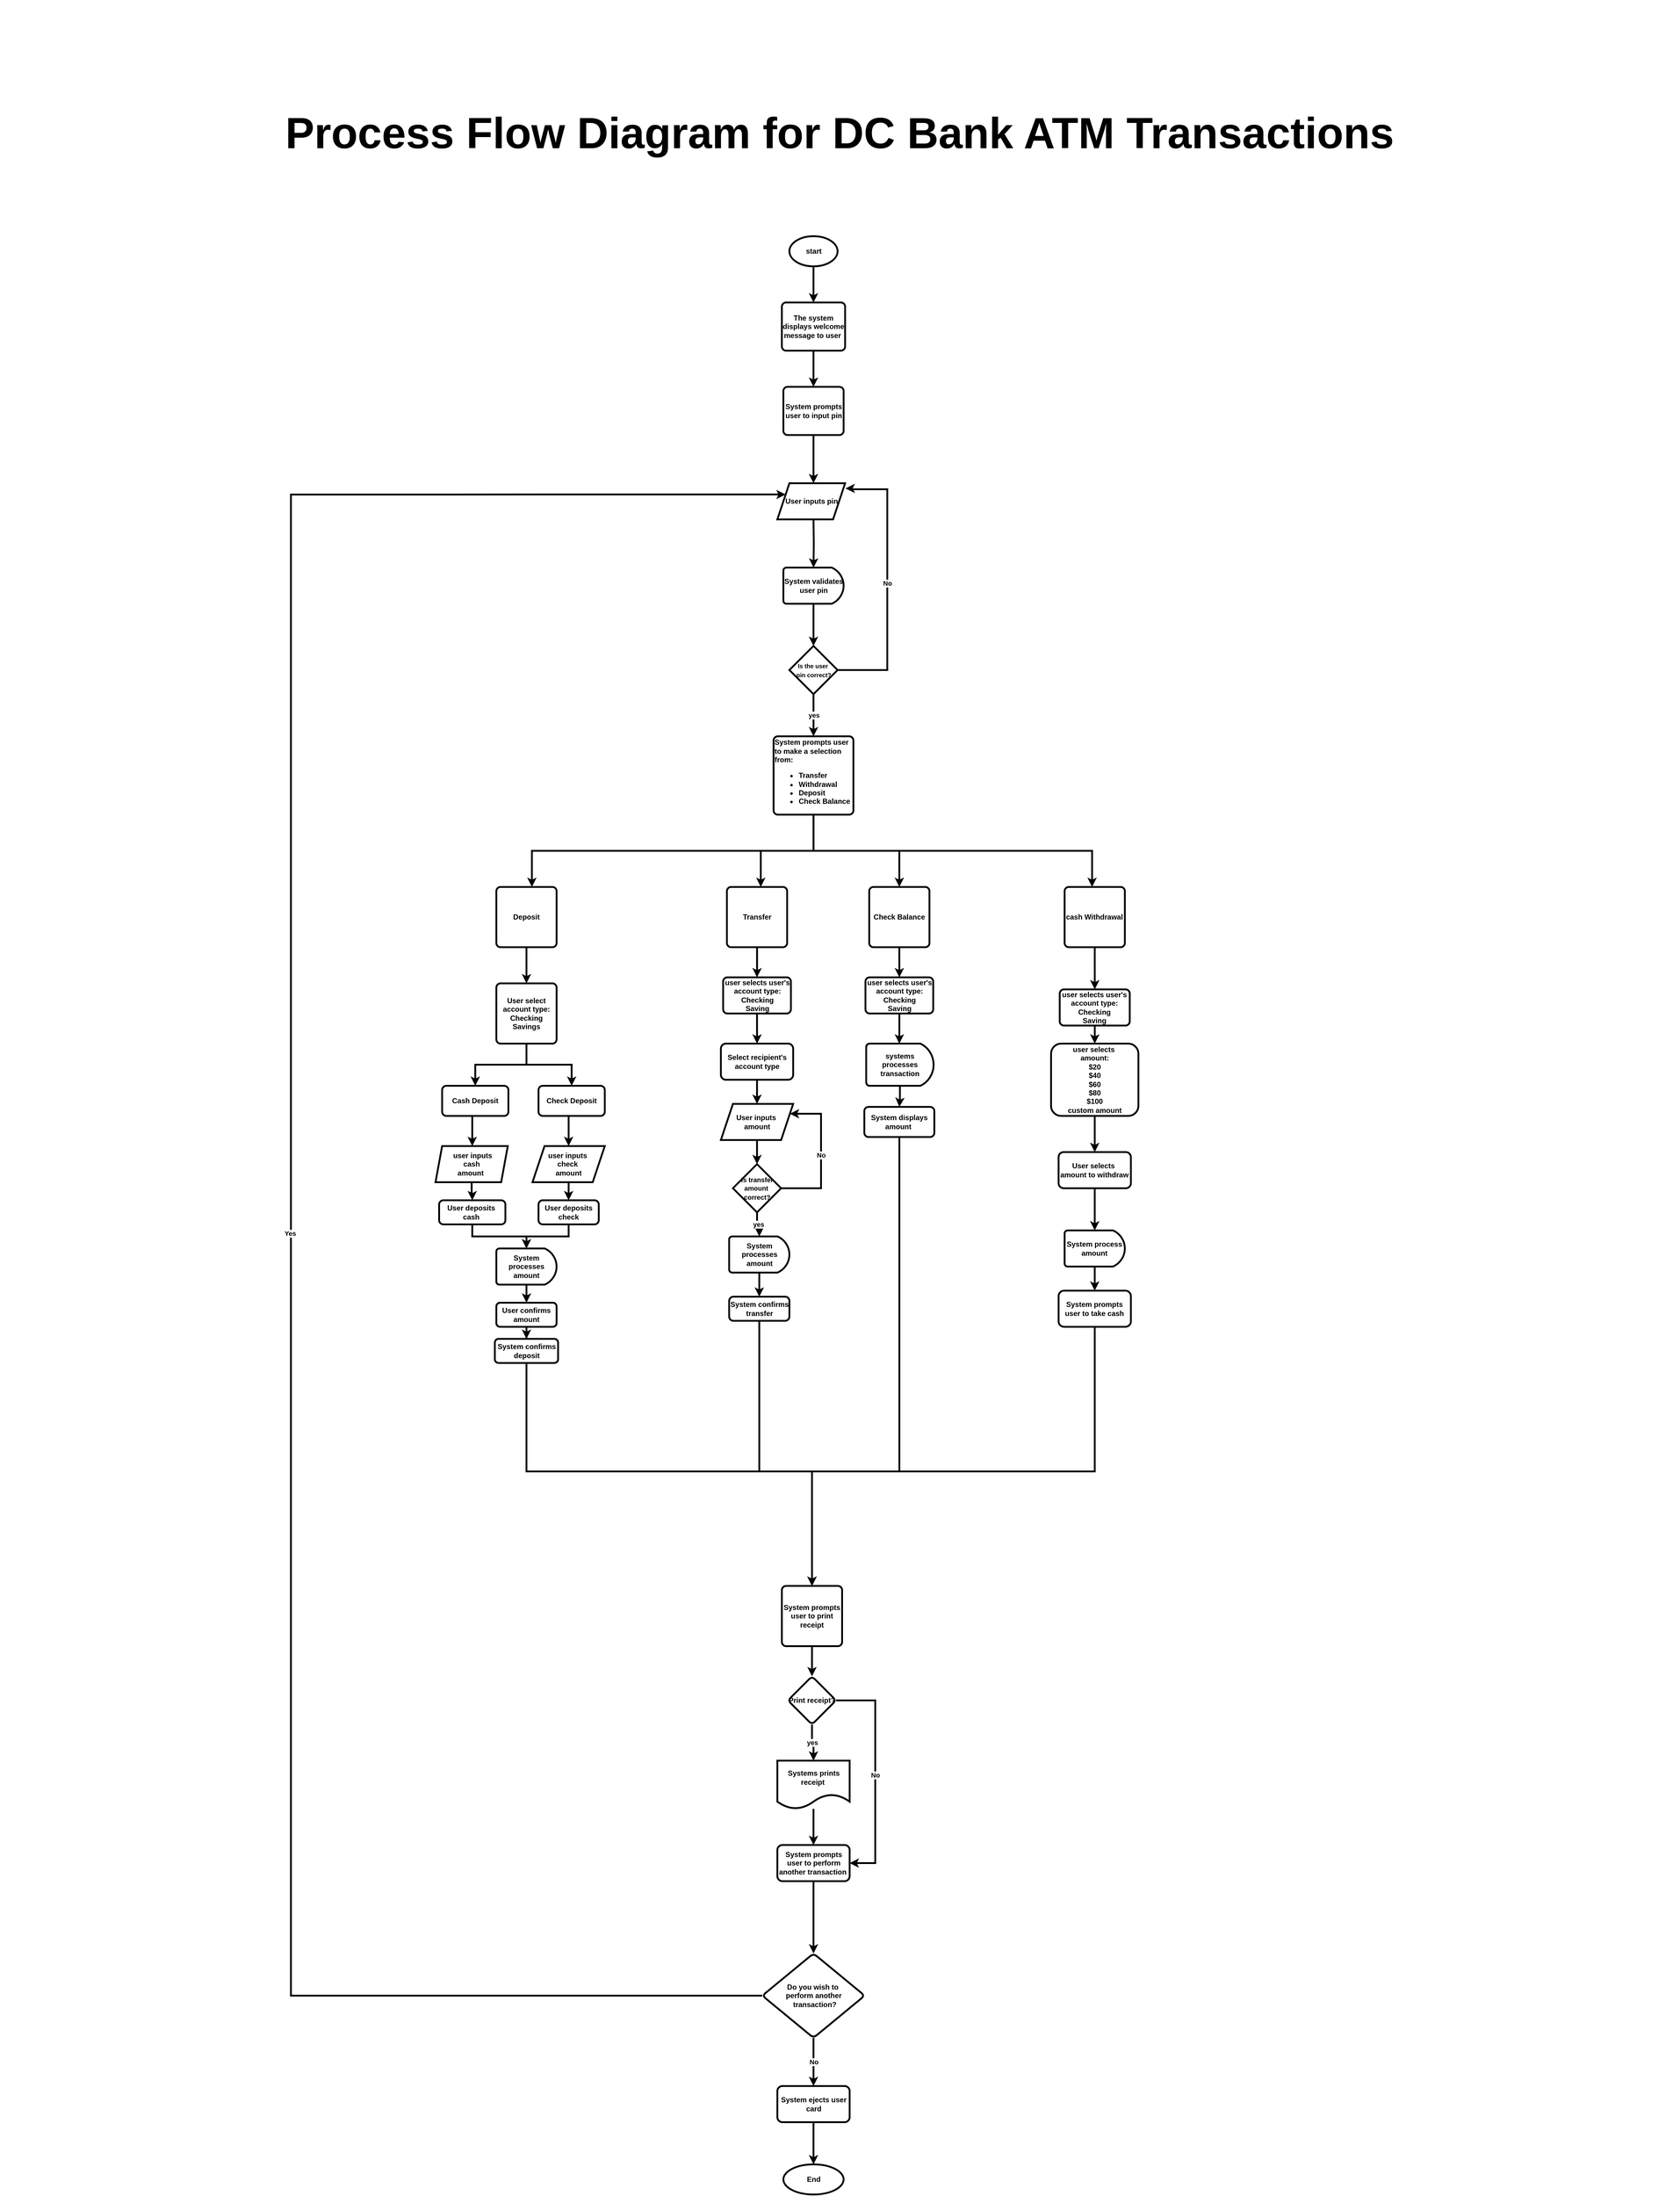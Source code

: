 <mxfile version="24.0.0" type="github">
  <diagram name="Page-1" id="x2UXXAh2kb77U2BF5eBp">
    <mxGraphModel dx="7070" dy="5690" grid="0" gridSize="10" guides="1" tooltips="1" connect="1" arrows="1" fold="1" page="1" pageScale="1" pageWidth="850" pageHeight="1100" math="0" shadow="0">
      <root>
        <mxCell id="0" />
        <mxCell id="1" parent="0" />
        <mxCell id="yHJsmsNDHW4LlEaQfbGD-15" value="" style="edgeStyle=orthogonalEdgeStyle;rounded=0;orthogonalLoop=1;jettySize=auto;html=1;strokeWidth=3;fontStyle=1" edge="1" parent="1" source="yHJsmsNDHW4LlEaQfbGD-1" target="yHJsmsNDHW4LlEaQfbGD-12">
          <mxGeometry relative="1" as="geometry" />
        </mxCell>
        <mxCell id="yHJsmsNDHW4LlEaQfbGD-1" value="start" style="ellipse;whiteSpace=wrap;html=1;strokeWidth=3;fontStyle=1" vertex="1" parent="1">
          <mxGeometry x="297.5" width="80" height="50" as="geometry" />
        </mxCell>
        <mxCell id="yHJsmsNDHW4LlEaQfbGD-25" value="" style="edgeStyle=orthogonalEdgeStyle;rounded=0;orthogonalLoop=1;jettySize=auto;html=1;strokeWidth=3;fontStyle=1" edge="1" parent="1" target="yHJsmsNDHW4LlEaQfbGD-19">
          <mxGeometry relative="1" as="geometry">
            <mxPoint x="337.5" y="470" as="sourcePoint" />
          </mxGeometry>
        </mxCell>
        <mxCell id="yHJsmsNDHW4LlEaQfbGD-14" value="" style="edgeStyle=orthogonalEdgeStyle;rounded=0;orthogonalLoop=1;jettySize=auto;html=1;strokeWidth=3;fontStyle=1" edge="1" parent="1" source="yHJsmsNDHW4LlEaQfbGD-12" target="yHJsmsNDHW4LlEaQfbGD-13">
          <mxGeometry relative="1" as="geometry" />
        </mxCell>
        <mxCell id="yHJsmsNDHW4LlEaQfbGD-12" value="The system displays welcome message to user&amp;nbsp;" style="rounded=1;whiteSpace=wrap;html=1;absoluteArcSize=1;arcSize=14;strokeWidth=3;fontStyle=1" vertex="1" parent="1">
          <mxGeometry x="285" y="110" width="105" height="80" as="geometry" />
        </mxCell>
        <mxCell id="yHJsmsNDHW4LlEaQfbGD-16" value="" style="edgeStyle=orthogonalEdgeStyle;rounded=0;orthogonalLoop=1;jettySize=auto;html=1;strokeWidth=3;fontStyle=1" edge="1" parent="1" source="yHJsmsNDHW4LlEaQfbGD-13">
          <mxGeometry relative="1" as="geometry">
            <mxPoint x="337.5" y="410" as="targetPoint" />
          </mxGeometry>
        </mxCell>
        <mxCell id="yHJsmsNDHW4LlEaQfbGD-13" value="System prompts user to input pin" style="rounded=1;whiteSpace=wrap;html=1;absoluteArcSize=1;arcSize=14;strokeWidth=3;fontStyle=1" vertex="1" parent="1">
          <mxGeometry x="287.5" y="250" width="100" height="80" as="geometry" />
        </mxCell>
        <mxCell id="yHJsmsNDHW4LlEaQfbGD-21" value="" style="edgeStyle=orthogonalEdgeStyle;rounded=0;orthogonalLoop=1;jettySize=auto;html=1;strokeWidth=3;fontStyle=1" edge="1" parent="1" source="yHJsmsNDHW4LlEaQfbGD-19" target="yHJsmsNDHW4LlEaQfbGD-20">
          <mxGeometry relative="1" as="geometry" />
        </mxCell>
        <mxCell id="yHJsmsNDHW4LlEaQfbGD-19" value="System validates user pin" style="strokeWidth=3;html=1;shape=mxgraph.flowchart.delay;whiteSpace=wrap;fontStyle=1" vertex="1" parent="1">
          <mxGeometry x="287.5" y="550" width="100" height="60" as="geometry" />
        </mxCell>
        <mxCell id="yHJsmsNDHW4LlEaQfbGD-22" value="No" style="edgeStyle=orthogonalEdgeStyle;rounded=0;orthogonalLoop=1;jettySize=auto;html=1;entryX=1.006;entryY=0.144;entryDx=0;entryDy=0;entryPerimeter=0;strokeWidth=3;fontStyle=1" edge="1" parent="1" source="yHJsmsNDHW4LlEaQfbGD-20" target="yHJsmsNDHW4LlEaQfbGD-38">
          <mxGeometry relative="1" as="geometry">
            <mxPoint x="400" y="420" as="targetPoint" />
            <Array as="points">
              <mxPoint x="460" y="720" />
              <mxPoint x="460" y="420" />
              <mxPoint x="400" y="420" />
            </Array>
          </mxGeometry>
        </mxCell>
        <mxCell id="yHJsmsNDHW4LlEaQfbGD-24" value="yes" style="edgeStyle=orthogonalEdgeStyle;rounded=0;orthogonalLoop=1;jettySize=auto;html=1;strokeWidth=3;fontStyle=1" edge="1" parent="1" source="yHJsmsNDHW4LlEaQfbGD-20" target="yHJsmsNDHW4LlEaQfbGD-23">
          <mxGeometry relative="1" as="geometry" />
        </mxCell>
        <mxCell id="yHJsmsNDHW4LlEaQfbGD-20" value="&lt;font style=&quot;font-size: 10px;&quot;&gt;Is the user&amp;nbsp;&lt;/font&gt;&lt;div&gt;&lt;font style=&quot;font-size: 10px;&quot;&gt;pin correct?&lt;/font&gt;&lt;/div&gt;" style="rhombus;whiteSpace=wrap;html=1;strokeWidth=3;fontStyle=1" vertex="1" parent="1">
          <mxGeometry x="297.5" y="680" width="80" height="80" as="geometry" />
        </mxCell>
        <mxCell id="yHJsmsNDHW4LlEaQfbGD-23" value="System prompts user to make a selection from:&lt;div&gt;&lt;ul&gt;&lt;li&gt;&lt;span style=&quot;background-color: initial;&quot;&gt;Transfer&lt;/span&gt;&lt;/li&gt;&lt;li&gt;Withdrawal&lt;/li&gt;&lt;li&gt;Deposit&lt;/li&gt;&lt;li&gt;Check Balance&lt;/li&gt;&lt;/ul&gt;&lt;/div&gt;" style="rounded=1;whiteSpace=wrap;html=1;absoluteArcSize=1;arcSize=14;strokeWidth=3;align=left;fontStyle=1" vertex="1" parent="1">
          <mxGeometry x="271.25" y="830" width="132.5" height="130" as="geometry" />
        </mxCell>
        <mxCell id="yHJsmsNDHW4LlEaQfbGD-144" style="edgeStyle=orthogonalEdgeStyle;rounded=0;orthogonalLoop=1;jettySize=auto;html=1;strokeWidth=3;fontStyle=1" edge="1" parent="1" source="yHJsmsNDHW4LlEaQfbGD-23" target="yHJsmsNDHW4LlEaQfbGD-35">
          <mxGeometry relative="1" as="geometry">
            <Array as="points">
              <mxPoint x="337" y="1020" />
              <mxPoint x="800" y="1020" />
            </Array>
          </mxGeometry>
        </mxCell>
        <mxCell id="yHJsmsNDHW4LlEaQfbGD-171" value="" style="edgeStyle=orthogonalEdgeStyle;rounded=0;orthogonalLoop=1;jettySize=auto;html=1;strokeWidth=3;fontStyle=1" edge="1" parent="1" source="yHJsmsNDHW4LlEaQfbGD-35" target="yHJsmsNDHW4LlEaQfbGD-170">
          <mxGeometry relative="1" as="geometry" />
        </mxCell>
        <mxCell id="yHJsmsNDHW4LlEaQfbGD-35" value="cash Withdrawal" style="rounded=1;whiteSpace=wrap;html=1;absoluteArcSize=1;arcSize=14;strokeWidth=3;fontStyle=1" vertex="1" parent="1">
          <mxGeometry x="754.38" y="1080" width="100" height="100" as="geometry" />
        </mxCell>
        <mxCell id="yHJsmsNDHW4LlEaQfbGD-38" value="User inputs pin" style="shape=parallelogram;perimeter=parallelogramPerimeter;whiteSpace=wrap;html=1;fixedSize=1;strokeWidth=3;fontStyle=1" vertex="1" parent="1">
          <mxGeometry x="277.5" y="410" width="112.5" height="60" as="geometry" />
        </mxCell>
        <mxCell id="yHJsmsNDHW4LlEaQfbGD-152" value="" style="edgeStyle=orthogonalEdgeStyle;rounded=0;orthogonalLoop=1;jettySize=auto;html=1;strokeWidth=3;fontStyle=1" edge="1" parent="1" source="yHJsmsNDHW4LlEaQfbGD-77" target="yHJsmsNDHW4LlEaQfbGD-151">
          <mxGeometry relative="1" as="geometry" />
        </mxCell>
        <mxCell id="yHJsmsNDHW4LlEaQfbGD-77" value="user selects user&#39;s account type:&lt;div&gt;Checking&lt;/div&gt;&lt;div&gt;Saving&lt;/div&gt;" style="rounded=1;whiteSpace=wrap;html=1;absoluteArcSize=1;arcSize=14;strokeWidth=3;fontStyle=1" vertex="1" parent="1">
          <mxGeometry x="187.5" y="1230" width="112.5" height="60" as="geometry" />
        </mxCell>
        <mxCell id="yHJsmsNDHW4LlEaQfbGD-139" value="" style="edgeStyle=orthogonalEdgeStyle;rounded=0;orthogonalLoop=1;jettySize=auto;html=1;strokeWidth=3;fontStyle=1" edge="1" parent="1" source="yHJsmsNDHW4LlEaQfbGD-23" target="yHJsmsNDHW4LlEaQfbGD-34">
          <mxGeometry relative="1" as="geometry">
            <Array as="points">
              <mxPoint x="338" y="1020" />
              <mxPoint x="250" y="1020" />
            </Array>
          </mxGeometry>
        </mxCell>
        <mxCell id="yHJsmsNDHW4LlEaQfbGD-150" value="" style="edgeStyle=orthogonalEdgeStyle;rounded=0;orthogonalLoop=1;jettySize=auto;html=1;strokeWidth=3;fontStyle=1" edge="1" parent="1" source="yHJsmsNDHW4LlEaQfbGD-34" target="yHJsmsNDHW4LlEaQfbGD-77">
          <mxGeometry relative="1" as="geometry" />
        </mxCell>
        <mxCell id="yHJsmsNDHW4LlEaQfbGD-34" value="Transfer" style="rounded=1;whiteSpace=wrap;html=1;absoluteArcSize=1;arcSize=14;strokeWidth=3;fontStyle=1" vertex="1" parent="1">
          <mxGeometry x="193.75" y="1080" width="100" height="100" as="geometry" />
        </mxCell>
        <mxCell id="yHJsmsNDHW4LlEaQfbGD-142" style="edgeStyle=orthogonalEdgeStyle;rounded=0;orthogonalLoop=1;jettySize=auto;html=1;exitX=0.5;exitY=1;exitDx=0;exitDy=0;strokeWidth=3;fontStyle=1" edge="1" parent="1" source="yHJsmsNDHW4LlEaQfbGD-23" target="yHJsmsNDHW4LlEaQfbGD-141">
          <mxGeometry relative="1" as="geometry">
            <Array as="points">
              <mxPoint x="337" y="1020" />
              <mxPoint x="480" y="1020" />
            </Array>
          </mxGeometry>
        </mxCell>
        <mxCell id="yHJsmsNDHW4LlEaQfbGD-167" value="" style="edgeStyle=orthogonalEdgeStyle;rounded=0;orthogonalLoop=1;jettySize=auto;html=1;strokeWidth=3;fontStyle=1" edge="1" parent="1" source="yHJsmsNDHW4LlEaQfbGD-141" target="yHJsmsNDHW4LlEaQfbGD-166">
          <mxGeometry relative="1" as="geometry" />
        </mxCell>
        <mxCell id="yHJsmsNDHW4LlEaQfbGD-141" value="Check Balance" style="rounded=1;whiteSpace=wrap;html=1;absoluteArcSize=1;arcSize=14;strokeWidth=3;fontStyle=1" vertex="1" parent="1">
          <mxGeometry x="430" y="1080" width="100" height="100" as="geometry" />
        </mxCell>
        <mxCell id="yHJsmsNDHW4LlEaQfbGD-148" value="" style="group;strokeWidth=3;fontStyle=1" vertex="1" connectable="0" parent="1">
          <mxGeometry x="-290" y="1020" width="409" height="850" as="geometry" />
        </mxCell>
        <mxCell id="yHJsmsNDHW4LlEaQfbGD-32" value="Deposit" style="rounded=1;whiteSpace=wrap;html=1;absoluteArcSize=1;arcSize=14;strokeWidth=3;fontStyle=1" vertex="1" parent="yHJsmsNDHW4LlEaQfbGD-148">
          <mxGeometry x="101" y="60" width="100" height="100" as="geometry" />
        </mxCell>
        <mxCell id="yHJsmsNDHW4LlEaQfbGD-83" value="User select account type:&lt;div&gt;Checking&lt;/div&gt;&lt;div&gt;Savings&lt;/div&gt;" style="rounded=1;whiteSpace=wrap;html=1;absoluteArcSize=1;arcSize=14;strokeWidth=3;fontStyle=1" vertex="1" parent="yHJsmsNDHW4LlEaQfbGD-148">
          <mxGeometry x="101" y="220" width="100" height="100" as="geometry" />
        </mxCell>
        <mxCell id="yHJsmsNDHW4LlEaQfbGD-93" value="" style="edgeStyle=orthogonalEdgeStyle;rounded=0;orthogonalLoop=1;jettySize=auto;html=1;strokeWidth=3;fontStyle=1" edge="1" parent="yHJsmsNDHW4LlEaQfbGD-148" source="yHJsmsNDHW4LlEaQfbGD-32" target="yHJsmsNDHW4LlEaQfbGD-83">
          <mxGeometry relative="1" as="geometry" />
        </mxCell>
        <mxCell id="yHJsmsNDHW4LlEaQfbGD-94" value="Check Deposit" style="rounded=1;whiteSpace=wrap;html=1;absoluteArcSize=1;arcSize=14;strokeWidth=3;fontStyle=1" vertex="1" parent="yHJsmsNDHW4LlEaQfbGD-148">
          <mxGeometry x="171" y="390" width="110" height="50" as="geometry" />
        </mxCell>
        <mxCell id="yHJsmsNDHW4LlEaQfbGD-102" style="edgeStyle=orthogonalEdgeStyle;rounded=0;orthogonalLoop=1;jettySize=auto;html=1;strokeWidth=3;fontStyle=1" edge="1" parent="yHJsmsNDHW4LlEaQfbGD-148" source="yHJsmsNDHW4LlEaQfbGD-83" target="yHJsmsNDHW4LlEaQfbGD-94">
          <mxGeometry relative="1" as="geometry" />
        </mxCell>
        <mxCell id="yHJsmsNDHW4LlEaQfbGD-99" style="edgeStyle=orthogonalEdgeStyle;rounded=0;orthogonalLoop=1;jettySize=auto;html=1;exitX=0.5;exitY=1;exitDx=0;exitDy=0;strokeWidth=3;fontStyle=1" edge="1" parent="yHJsmsNDHW4LlEaQfbGD-148" source="yHJsmsNDHW4LlEaQfbGD-83" target="yHJsmsNDHW4LlEaQfbGD-95">
          <mxGeometry relative="1" as="geometry" />
        </mxCell>
        <mxCell id="yHJsmsNDHW4LlEaQfbGD-95" value="Cash Deposit" style="rounded=1;whiteSpace=wrap;html=1;absoluteArcSize=1;arcSize=14;strokeWidth=3;fontStyle=1" vertex="1" parent="yHJsmsNDHW4LlEaQfbGD-148">
          <mxGeometry x="11" y="390" width="110" height="50" as="geometry" />
        </mxCell>
        <mxCell id="yHJsmsNDHW4LlEaQfbGD-104" value="&amp;nbsp;user inputs&lt;div&gt;&amp;nbsp;cash&amp;nbsp;&lt;div&gt;amount&amp;nbsp;&lt;/div&gt;&lt;/div&gt;" style="shape=parallelogram;perimeter=parallelogramPerimeter;whiteSpace=wrap;html=1;fixedSize=1;size=11;strokeWidth=3;fontStyle=1" vertex="1" parent="yHJsmsNDHW4LlEaQfbGD-148">
          <mxGeometry y="490" width="120" height="60" as="geometry" />
        </mxCell>
        <mxCell id="yHJsmsNDHW4LlEaQfbGD-119" value="" style="edgeStyle=orthogonalEdgeStyle;rounded=0;orthogonalLoop=1;jettySize=auto;html=1;strokeWidth=3;fontStyle=1" edge="1" parent="yHJsmsNDHW4LlEaQfbGD-148" source="yHJsmsNDHW4LlEaQfbGD-95" target="yHJsmsNDHW4LlEaQfbGD-104">
          <mxGeometry relative="1" as="geometry">
            <Array as="points">
              <mxPoint x="61" y="450" />
              <mxPoint x="61" y="450" />
            </Array>
          </mxGeometry>
        </mxCell>
        <mxCell id="yHJsmsNDHW4LlEaQfbGD-149" style="edgeStyle=orthogonalEdgeStyle;rounded=0;orthogonalLoop=1;jettySize=auto;html=1;strokeWidth=3;fontStyle=1" edge="1" parent="yHJsmsNDHW4LlEaQfbGD-148" source="yHJsmsNDHW4LlEaQfbGD-107" target="yHJsmsNDHW4LlEaQfbGD-111">
          <mxGeometry relative="1" as="geometry" />
        </mxCell>
        <mxCell id="yHJsmsNDHW4LlEaQfbGD-107" value="System processes amount" style="strokeWidth=3;html=1;shape=mxgraph.flowchart.delay;whiteSpace=wrap;fontStyle=1" vertex="1" parent="yHJsmsNDHW4LlEaQfbGD-148">
          <mxGeometry x="101" y="660" width="100" height="60" as="geometry" />
        </mxCell>
        <mxCell id="yHJsmsNDHW4LlEaQfbGD-111" value="User confirms amount" style="rounded=1;whiteSpace=wrap;html=1;strokeWidth=3;fontStyle=1" vertex="1" parent="yHJsmsNDHW4LlEaQfbGD-148">
          <mxGeometry x="101" y="750" width="100" height="40" as="geometry" />
        </mxCell>
        <mxCell id="yHJsmsNDHW4LlEaQfbGD-117" value="user inputs&amp;nbsp;&lt;div&gt;check&amp;nbsp;&lt;div&gt;amount&lt;/div&gt;&lt;/div&gt;" style="shape=parallelogram;perimeter=parallelogramPerimeter;whiteSpace=wrap;html=1;fixedSize=1;strokeWidth=3;fontStyle=1" vertex="1" parent="yHJsmsNDHW4LlEaQfbGD-148">
          <mxGeometry x="161" y="490" width="120" height="60" as="geometry" />
        </mxCell>
        <mxCell id="yHJsmsNDHW4LlEaQfbGD-118" value="" style="edgeStyle=orthogonalEdgeStyle;rounded=0;orthogonalLoop=1;jettySize=auto;html=1;strokeWidth=3;fontStyle=1" edge="1" parent="yHJsmsNDHW4LlEaQfbGD-148" source="yHJsmsNDHW4LlEaQfbGD-94" target="yHJsmsNDHW4LlEaQfbGD-117">
          <mxGeometry relative="1" as="geometry">
            <Array as="points">
              <mxPoint x="221" y="460" />
              <mxPoint x="221" y="460" />
            </Array>
          </mxGeometry>
        </mxCell>
        <mxCell id="yHJsmsNDHW4LlEaQfbGD-122" value="User deposits check" style="rounded=1;whiteSpace=wrap;html=1;absoluteArcSize=1;arcSize=14;strokeWidth=3;fontStyle=1" vertex="1" parent="yHJsmsNDHW4LlEaQfbGD-148">
          <mxGeometry x="171" y="580" width="100" height="40" as="geometry" />
        </mxCell>
        <mxCell id="yHJsmsNDHW4LlEaQfbGD-132" value="" style="edgeStyle=orthogonalEdgeStyle;rounded=0;orthogonalLoop=1;jettySize=auto;html=1;strokeWidth=3;fontStyle=1" edge="1" parent="yHJsmsNDHW4LlEaQfbGD-148" source="yHJsmsNDHW4LlEaQfbGD-117" target="yHJsmsNDHW4LlEaQfbGD-122">
          <mxGeometry relative="1" as="geometry" />
        </mxCell>
        <mxCell id="yHJsmsNDHW4LlEaQfbGD-136" style="edgeStyle=orthogonalEdgeStyle;rounded=0;orthogonalLoop=1;jettySize=auto;html=1;strokeWidth=3;fontStyle=1" edge="1" parent="yHJsmsNDHW4LlEaQfbGD-148" source="yHJsmsNDHW4LlEaQfbGD-126" target="yHJsmsNDHW4LlEaQfbGD-107">
          <mxGeometry relative="1" as="geometry" />
        </mxCell>
        <mxCell id="yHJsmsNDHW4LlEaQfbGD-126" value="User deposits&amp;nbsp;&lt;div&gt;cash&amp;nbsp;&lt;/div&gt;" style="rounded=1;whiteSpace=wrap;html=1;absoluteArcSize=1;arcSize=14;strokeWidth=3;fontStyle=1" vertex="1" parent="yHJsmsNDHW4LlEaQfbGD-148">
          <mxGeometry x="6" y="580" width="110" height="40" as="geometry" />
        </mxCell>
        <mxCell id="yHJsmsNDHW4LlEaQfbGD-127" value="" style="edgeStyle=orthogonalEdgeStyle;rounded=0;orthogonalLoop=1;jettySize=auto;html=1;strokeWidth=3;fontStyle=1" edge="1" parent="yHJsmsNDHW4LlEaQfbGD-148" source="yHJsmsNDHW4LlEaQfbGD-104" target="yHJsmsNDHW4LlEaQfbGD-126">
          <mxGeometry relative="1" as="geometry" />
        </mxCell>
        <mxCell id="yHJsmsNDHW4LlEaQfbGD-133" style="edgeStyle=orthogonalEdgeStyle;rounded=0;orthogonalLoop=1;jettySize=auto;html=1;exitX=0.5;exitY=1;exitDx=0;exitDy=0;strokeWidth=3;fontStyle=1" edge="1" parent="yHJsmsNDHW4LlEaQfbGD-148" source="yHJsmsNDHW4LlEaQfbGD-111" target="yHJsmsNDHW4LlEaQfbGD-111">
          <mxGeometry relative="1" as="geometry" />
        </mxCell>
        <mxCell id="yHJsmsNDHW4LlEaQfbGD-135" style="edgeStyle=orthogonalEdgeStyle;rounded=0;orthogonalLoop=1;jettySize=auto;html=1;entryX=0.5;entryY=0;entryDx=0;entryDy=0;entryPerimeter=0;strokeWidth=3;fontStyle=1" edge="1" parent="yHJsmsNDHW4LlEaQfbGD-148" source="yHJsmsNDHW4LlEaQfbGD-122" target="yHJsmsNDHW4LlEaQfbGD-107">
          <mxGeometry relative="1" as="geometry" />
        </mxCell>
        <mxCell id="yHJsmsNDHW4LlEaQfbGD-137" value="System confirms deposit" style="whiteSpace=wrap;html=1;rounded=1;strokeWidth=3;fontStyle=1" vertex="1" parent="yHJsmsNDHW4LlEaQfbGD-148">
          <mxGeometry x="98.5" y="810" width="105" height="40" as="geometry" />
        </mxCell>
        <mxCell id="yHJsmsNDHW4LlEaQfbGD-138" value="" style="edgeStyle=orthogonalEdgeStyle;rounded=0;orthogonalLoop=1;jettySize=auto;html=1;strokeWidth=3;fontStyle=1" edge="1" parent="yHJsmsNDHW4LlEaQfbGD-148" source="yHJsmsNDHW4LlEaQfbGD-111" target="yHJsmsNDHW4LlEaQfbGD-137">
          <mxGeometry relative="1" as="geometry" />
        </mxCell>
        <mxCell id="yHJsmsNDHW4LlEaQfbGD-217" value="" style="edgeStyle=orthogonalEdgeStyle;rounded=0;orthogonalLoop=1;jettySize=auto;html=1;strokeWidth=3;fontStyle=1" edge="1" parent="1" source="yHJsmsNDHW4LlEaQfbGD-151" target="yHJsmsNDHW4LlEaQfbGD-155">
          <mxGeometry relative="1" as="geometry" />
        </mxCell>
        <mxCell id="yHJsmsNDHW4LlEaQfbGD-151" value="Select recipient&#39;s account type" style="whiteSpace=wrap;html=1;rounded=1;arcSize=14;strokeWidth=3;fontStyle=1" vertex="1" parent="1">
          <mxGeometry x="183.75" y="1340" width="120" height="60" as="geometry" />
        </mxCell>
        <mxCell id="yHJsmsNDHW4LlEaQfbGD-159" value="" style="edgeStyle=orthogonalEdgeStyle;rounded=0;orthogonalLoop=1;jettySize=auto;html=1;strokeWidth=3;fontStyle=1" edge="1" parent="1" source="yHJsmsNDHW4LlEaQfbGD-155" target="yHJsmsNDHW4LlEaQfbGD-156">
          <mxGeometry relative="1" as="geometry" />
        </mxCell>
        <mxCell id="yHJsmsNDHW4LlEaQfbGD-155" value="User inputs&amp;nbsp;&lt;div&gt;amount&lt;/div&gt;" style="shape=parallelogram;perimeter=parallelogramPerimeter;whiteSpace=wrap;html=1;fixedSize=1;strokeWidth=3;fontStyle=1" vertex="1" parent="1">
          <mxGeometry x="183.75" y="1440" width="120" height="60" as="geometry" />
        </mxCell>
        <mxCell id="yHJsmsNDHW4LlEaQfbGD-158" value="No" style="edgeStyle=orthogonalEdgeStyle;rounded=0;orthogonalLoop=1;jettySize=auto;html=1;entryX=1;entryY=0.25;entryDx=0;entryDy=0;strokeWidth=3;fontStyle=1" edge="1" parent="1" source="yHJsmsNDHW4LlEaQfbGD-156" target="yHJsmsNDHW4LlEaQfbGD-155">
          <mxGeometry relative="1" as="geometry">
            <Array as="points">
              <mxPoint x="350" y="1580" />
              <mxPoint x="350" y="1456" />
            </Array>
          </mxGeometry>
        </mxCell>
        <mxCell id="yHJsmsNDHW4LlEaQfbGD-163" value="yes" style="edgeStyle=orthogonalEdgeStyle;rounded=0;orthogonalLoop=1;jettySize=auto;html=1;strokeWidth=3;fontStyle=1" edge="1" parent="1" source="yHJsmsNDHW4LlEaQfbGD-156" target="yHJsmsNDHW4LlEaQfbGD-162">
          <mxGeometry relative="1" as="geometry" />
        </mxCell>
        <mxCell id="yHJsmsNDHW4LlEaQfbGD-156" value="&lt;font style=&quot;font-size: 11px;&quot;&gt;Is transfer amount&amp;nbsp;&lt;/font&gt;&lt;div&gt;&lt;font style=&quot;font-size: 11px;&quot;&gt;correct?&lt;/font&gt;&lt;/div&gt;" style="rhombus;whiteSpace=wrap;html=1;strokeWidth=3;fontStyle=1" vertex="1" parent="1">
          <mxGeometry x="203.75" y="1540" width="80" height="80" as="geometry" />
        </mxCell>
        <mxCell id="yHJsmsNDHW4LlEaQfbGD-165" value="" style="edgeStyle=orthogonalEdgeStyle;rounded=0;orthogonalLoop=1;jettySize=auto;html=1;strokeWidth=3;fontStyle=1" edge="1" parent="1" source="yHJsmsNDHW4LlEaQfbGD-162" target="yHJsmsNDHW4LlEaQfbGD-164">
          <mxGeometry relative="1" as="geometry" />
        </mxCell>
        <mxCell id="yHJsmsNDHW4LlEaQfbGD-162" value="System processes amount" style="strokeWidth=3;html=1;shape=mxgraph.flowchart.delay;whiteSpace=wrap;fontStyle=1" vertex="1" parent="1">
          <mxGeometry x="197.5" y="1660" width="100" height="60" as="geometry" />
        </mxCell>
        <mxCell id="yHJsmsNDHW4LlEaQfbGD-227" style="edgeStyle=orthogonalEdgeStyle;rounded=0;orthogonalLoop=1;jettySize=auto;html=1;strokeWidth=3;fontStyle=1" edge="1" parent="1" source="yHJsmsNDHW4LlEaQfbGD-164" target="yHJsmsNDHW4LlEaQfbGD-187">
          <mxGeometry relative="1" as="geometry">
            <Array as="points">
              <mxPoint x="248" y="2050" />
              <mxPoint x="335" y="2050" />
            </Array>
          </mxGeometry>
        </mxCell>
        <mxCell id="yHJsmsNDHW4LlEaQfbGD-164" value="System confirms transfer" style="rounded=1;whiteSpace=wrap;html=1;absoluteArcSize=1;arcSize=14;strokeWidth=3;fontStyle=1" vertex="1" parent="1">
          <mxGeometry x="197.5" y="1760" width="100" height="40" as="geometry" />
        </mxCell>
        <mxCell id="yHJsmsNDHW4LlEaQfbGD-169" value="" style="edgeStyle=orthogonalEdgeStyle;rounded=0;orthogonalLoop=1;jettySize=auto;html=1;strokeWidth=3;fontStyle=1" edge="1" parent="1" source="yHJsmsNDHW4LlEaQfbGD-166">
          <mxGeometry relative="1" as="geometry">
            <mxPoint x="480" y="1340" as="targetPoint" />
          </mxGeometry>
        </mxCell>
        <mxCell id="yHJsmsNDHW4LlEaQfbGD-166" value="user selects user&#39;s account type:&lt;div&gt;Checking&lt;/div&gt;&lt;div&gt;Saving&lt;/div&gt;" style="rounded=1;whiteSpace=wrap;html=1;absoluteArcSize=1;arcSize=14;strokeWidth=3;fontStyle=1" vertex="1" parent="1">
          <mxGeometry x="423.75" y="1230" width="112.5" height="60" as="geometry" />
        </mxCell>
        <mxCell id="yHJsmsNDHW4LlEaQfbGD-173" value="" style="edgeStyle=orthogonalEdgeStyle;rounded=0;orthogonalLoop=1;jettySize=auto;html=1;strokeWidth=3;fontStyle=1" edge="1" parent="1" source="yHJsmsNDHW4LlEaQfbGD-170" target="yHJsmsNDHW4LlEaQfbGD-172">
          <mxGeometry relative="1" as="geometry" />
        </mxCell>
        <mxCell id="yHJsmsNDHW4LlEaQfbGD-170" value="user selects user&#39;s account type:&lt;div&gt;Checking&lt;/div&gt;&lt;div&gt;Saving&lt;/div&gt;" style="rounded=1;whiteSpace=wrap;html=1;absoluteArcSize=1;arcSize=14;strokeWidth=3;fontStyle=1" vertex="1" parent="1">
          <mxGeometry x="746.26" y="1250" width="116.25" height="60" as="geometry" />
        </mxCell>
        <mxCell id="yHJsmsNDHW4LlEaQfbGD-175" value="" style="edgeStyle=orthogonalEdgeStyle;rounded=0;orthogonalLoop=1;jettySize=auto;html=1;strokeWidth=3;fontStyle=1" edge="1" parent="1" source="yHJsmsNDHW4LlEaQfbGD-172" target="yHJsmsNDHW4LlEaQfbGD-174">
          <mxGeometry relative="1" as="geometry" />
        </mxCell>
        <mxCell id="yHJsmsNDHW4LlEaQfbGD-172" value="user selects&amp;nbsp;&lt;div&gt;amount:&lt;/div&gt;&lt;div&gt;$20&lt;/div&gt;&lt;div&gt;$40&lt;/div&gt;&lt;div&gt;$60&lt;/div&gt;&lt;div&gt;$80&lt;/div&gt;&lt;div&gt;$100&lt;/div&gt;&lt;div&gt;custom amount&lt;/div&gt;" style="whiteSpace=wrap;html=1;rounded=1;arcSize=14;strokeWidth=3;fontStyle=1" vertex="1" parent="1">
          <mxGeometry x="731.89" y="1340" width="144.99" height="120" as="geometry" />
        </mxCell>
        <mxCell id="yHJsmsNDHW4LlEaQfbGD-181" value="" style="edgeStyle=orthogonalEdgeStyle;rounded=0;orthogonalLoop=1;jettySize=auto;html=1;strokeWidth=3;fontStyle=1" edge="1" parent="1" source="yHJsmsNDHW4LlEaQfbGD-174" target="yHJsmsNDHW4LlEaQfbGD-178">
          <mxGeometry relative="1" as="geometry" />
        </mxCell>
        <mxCell id="yHJsmsNDHW4LlEaQfbGD-174" value="User selects&amp;nbsp;&lt;div&gt;amount to withdraw&lt;/div&gt;" style="whiteSpace=wrap;html=1;rounded=1;arcSize=14;strokeWidth=3;fontStyle=1" vertex="1" parent="1">
          <mxGeometry x="744.38" y="1520" width="120" height="60" as="geometry" />
        </mxCell>
        <mxCell id="yHJsmsNDHW4LlEaQfbGD-185" value="" style="edgeStyle=orthogonalEdgeStyle;rounded=0;orthogonalLoop=1;jettySize=auto;html=1;strokeWidth=3;fontStyle=1" edge="1" parent="1" source="yHJsmsNDHW4LlEaQfbGD-178" target="yHJsmsNDHW4LlEaQfbGD-184">
          <mxGeometry relative="1" as="geometry" />
        </mxCell>
        <mxCell id="yHJsmsNDHW4LlEaQfbGD-178" value="System process amount" style="strokeWidth=3;html=1;shape=mxgraph.flowchart.delay;whiteSpace=wrap;fontStyle=1" vertex="1" parent="1">
          <mxGeometry x="754.38" y="1650" width="100" height="60" as="geometry" />
        </mxCell>
        <mxCell id="yHJsmsNDHW4LlEaQfbGD-226" style="edgeStyle=orthogonalEdgeStyle;rounded=0;orthogonalLoop=1;jettySize=auto;html=1;entryX=0.5;entryY=0;entryDx=0;entryDy=0;strokeWidth=3;fontStyle=1" edge="1" parent="1" source="yHJsmsNDHW4LlEaQfbGD-179" target="yHJsmsNDHW4LlEaQfbGD-187">
          <mxGeometry relative="1" as="geometry">
            <Array as="points">
              <mxPoint x="480" y="2050" />
              <mxPoint x="335" y="2050" />
            </Array>
          </mxGeometry>
        </mxCell>
        <mxCell id="yHJsmsNDHW4LlEaQfbGD-179" value="System displays amount&amp;nbsp;" style="whiteSpace=wrap;html=1;rounded=1;arcSize=14;strokeWidth=3;fontStyle=1" vertex="1" parent="1">
          <mxGeometry x="421.88" y="1445" width="116.25" height="50" as="geometry" />
        </mxCell>
        <mxCell id="yHJsmsNDHW4LlEaQfbGD-186" value="" style="edgeStyle=orthogonalEdgeStyle;rounded=0;orthogonalLoop=1;jettySize=auto;html=1;strokeWidth=3;fontStyle=1" edge="1" parent="1" source="yHJsmsNDHW4LlEaQfbGD-180" target="yHJsmsNDHW4LlEaQfbGD-179">
          <mxGeometry relative="1" as="geometry" />
        </mxCell>
        <mxCell id="yHJsmsNDHW4LlEaQfbGD-180" value="systems processes transaction" style="strokeWidth=3;html=1;shape=mxgraph.flowchart.delay;whiteSpace=wrap;fontStyle=1" vertex="1" parent="1">
          <mxGeometry x="425" y="1340" width="111.87" height="70" as="geometry" />
        </mxCell>
        <mxCell id="yHJsmsNDHW4LlEaQfbGD-225" style="edgeStyle=orthogonalEdgeStyle;rounded=0;orthogonalLoop=1;jettySize=auto;html=1;entryX=0.5;entryY=0;entryDx=0;entryDy=0;strokeWidth=3;fontStyle=1" edge="1" parent="1" source="yHJsmsNDHW4LlEaQfbGD-184" target="yHJsmsNDHW4LlEaQfbGD-187">
          <mxGeometry relative="1" as="geometry">
            <Array as="points">
              <mxPoint x="804" y="2050" />
              <mxPoint x="335" y="2050" />
            </Array>
          </mxGeometry>
        </mxCell>
        <mxCell id="yHJsmsNDHW4LlEaQfbGD-184" value="System prompts user to take cash" style="rounded=1;whiteSpace=wrap;html=1;strokeWidth=3;fontStyle=1" vertex="1" parent="1">
          <mxGeometry x="744.39" y="1750" width="120" height="60" as="geometry" />
        </mxCell>
        <mxCell id="yHJsmsNDHW4LlEaQfbGD-231" value="" style="edgeStyle=orthogonalEdgeStyle;rounded=0;orthogonalLoop=1;jettySize=auto;html=1;strokeWidth=3;fontStyle=1" edge="1" parent="1" source="yHJsmsNDHW4LlEaQfbGD-187" target="yHJsmsNDHW4LlEaQfbGD-189">
          <mxGeometry relative="1" as="geometry" />
        </mxCell>
        <mxCell id="yHJsmsNDHW4LlEaQfbGD-187" value="System prompts user to print receipt" style="rounded=1;whiteSpace=wrap;html=1;absoluteArcSize=1;arcSize=14;strokeWidth=3;fontStyle=1" vertex="1" parent="1">
          <mxGeometry x="285" y="2240" width="100" height="100" as="geometry" />
        </mxCell>
        <mxCell id="yHJsmsNDHW4LlEaQfbGD-192" value="yes&amp;nbsp;" style="edgeStyle=orthogonalEdgeStyle;rounded=0;orthogonalLoop=1;jettySize=auto;html=1;strokeWidth=3;fontStyle=1" edge="1" parent="1" source="yHJsmsNDHW4LlEaQfbGD-189" target="yHJsmsNDHW4LlEaQfbGD-191">
          <mxGeometry relative="1" as="geometry" />
        </mxCell>
        <mxCell id="yHJsmsNDHW4LlEaQfbGD-208" value="No" style="edgeStyle=orthogonalEdgeStyle;rounded=0;orthogonalLoop=1;jettySize=auto;html=1;entryX=1;entryY=0.5;entryDx=0;entryDy=0;strokeWidth=3;fontStyle=1" edge="1" parent="1" source="yHJsmsNDHW4LlEaQfbGD-189" target="yHJsmsNDHW4LlEaQfbGD-193">
          <mxGeometry relative="1" as="geometry">
            <Array as="points">
              <mxPoint x="440" y="2430" />
              <mxPoint x="440" y="2700" />
            </Array>
          </mxGeometry>
        </mxCell>
        <mxCell id="yHJsmsNDHW4LlEaQfbGD-189" value="Print receipt?" style="rhombus;whiteSpace=wrap;html=1;rounded=1;arcSize=14;strokeWidth=3;fontStyle=1" vertex="1" parent="1">
          <mxGeometry x="295" y="2390" width="80" height="80" as="geometry" />
        </mxCell>
        <mxCell id="yHJsmsNDHW4LlEaQfbGD-196" value="" style="edgeStyle=orthogonalEdgeStyle;rounded=0;orthogonalLoop=1;jettySize=auto;html=1;strokeWidth=3;fontStyle=1" edge="1" parent="1" source="yHJsmsNDHW4LlEaQfbGD-191" target="yHJsmsNDHW4LlEaQfbGD-193">
          <mxGeometry relative="1" as="geometry" />
        </mxCell>
        <mxCell id="yHJsmsNDHW4LlEaQfbGD-191" value="Systems prints receipt&amp;nbsp;" style="shape=document;whiteSpace=wrap;html=1;boundedLbl=1;strokeWidth=3;fontStyle=1" vertex="1" parent="1">
          <mxGeometry x="277.5" y="2530" width="120" height="80" as="geometry" />
        </mxCell>
        <mxCell id="yHJsmsNDHW4LlEaQfbGD-198" value="" style="edgeStyle=orthogonalEdgeStyle;rounded=0;orthogonalLoop=1;jettySize=auto;html=1;strokeWidth=3;fontStyle=1" edge="1" parent="1" source="yHJsmsNDHW4LlEaQfbGD-193" target="yHJsmsNDHW4LlEaQfbGD-197">
          <mxGeometry relative="1" as="geometry" />
        </mxCell>
        <mxCell id="yHJsmsNDHW4LlEaQfbGD-193" value="System prompts user to perform another transaction&amp;nbsp;" style="whiteSpace=wrap;html=1;rounded=1;arcSize=14;strokeWidth=3;fontStyle=1" vertex="1" parent="1">
          <mxGeometry x="277.5" y="2670" width="120" height="60" as="geometry" />
        </mxCell>
        <mxCell id="yHJsmsNDHW4LlEaQfbGD-200" value="No" style="edgeStyle=orthogonalEdgeStyle;rounded=0;orthogonalLoop=1;jettySize=auto;html=1;strokeWidth=3;fontStyle=1" edge="1" parent="1" source="yHJsmsNDHW4LlEaQfbGD-197" target="yHJsmsNDHW4LlEaQfbGD-199">
          <mxGeometry relative="1" as="geometry" />
        </mxCell>
        <mxCell id="yHJsmsNDHW4LlEaQfbGD-212" value="Yes&amp;nbsp;" style="edgeStyle=orthogonalEdgeStyle;rounded=0;orthogonalLoop=1;jettySize=auto;html=1;entryX=0;entryY=0.25;entryDx=0;entryDy=0;strokeWidth=3;fontStyle=1" edge="1" parent="1" source="yHJsmsNDHW4LlEaQfbGD-197" target="yHJsmsNDHW4LlEaQfbGD-38">
          <mxGeometry relative="1" as="geometry">
            <Array as="points">
              <mxPoint x="-530" y="2920" />
              <mxPoint x="-530" y="429" />
            </Array>
          </mxGeometry>
        </mxCell>
        <mxCell id="yHJsmsNDHW4LlEaQfbGD-197" value="Do you wish to&amp;nbsp;&lt;div&gt;perform another&lt;/div&gt;&lt;div&gt;&amp;nbsp;transaction?&lt;/div&gt;" style="rhombus;whiteSpace=wrap;html=1;rounded=1;arcSize=14;strokeWidth=3;fontStyle=1" vertex="1" parent="1">
          <mxGeometry x="252.5" y="2850" width="170" height="140" as="geometry" />
        </mxCell>
        <mxCell id="yHJsmsNDHW4LlEaQfbGD-202" value="" style="edgeStyle=orthogonalEdgeStyle;rounded=0;orthogonalLoop=1;jettySize=auto;html=1;strokeWidth=3;fontStyle=1" edge="1" parent="1" source="yHJsmsNDHW4LlEaQfbGD-199" target="yHJsmsNDHW4LlEaQfbGD-201">
          <mxGeometry relative="1" as="geometry" />
        </mxCell>
        <mxCell id="yHJsmsNDHW4LlEaQfbGD-199" value="System ejects user card" style="whiteSpace=wrap;html=1;rounded=1;arcSize=14;strokeWidth=3;fontStyle=1" vertex="1" parent="1">
          <mxGeometry x="277.5" y="3070" width="120" height="60" as="geometry" />
        </mxCell>
        <mxCell id="yHJsmsNDHW4LlEaQfbGD-201" value="End" style="ellipse;whiteSpace=wrap;html=1;rounded=1;arcSize=14;strokeWidth=3;fontStyle=1" vertex="1" parent="1">
          <mxGeometry x="287.5" y="3200" width="100" height="50" as="geometry" />
        </mxCell>
        <mxCell id="yHJsmsNDHW4LlEaQfbGD-203" style="edgeStyle=orthogonalEdgeStyle;rounded=0;orthogonalLoop=1;jettySize=auto;html=1;exitX=0.5;exitY=1;exitDx=0;exitDy=0;strokeWidth=3;fontStyle=1" edge="1" parent="1" source="yHJsmsNDHW4LlEaQfbGD-23" target="yHJsmsNDHW4LlEaQfbGD-32">
          <mxGeometry relative="1" as="geometry">
            <Array as="points">
              <mxPoint x="337" y="1020" />
              <mxPoint x="-130" y="1020" />
            </Array>
          </mxGeometry>
        </mxCell>
        <mxCell id="yHJsmsNDHW4LlEaQfbGD-228" style="edgeStyle=orthogonalEdgeStyle;rounded=0;orthogonalLoop=1;jettySize=auto;html=1;strokeWidth=3;fontStyle=1" edge="1" parent="1" source="yHJsmsNDHW4LlEaQfbGD-137" target="yHJsmsNDHW4LlEaQfbGD-187">
          <mxGeometry relative="1" as="geometry">
            <Array as="points">
              <mxPoint x="-139" y="2050" />
              <mxPoint x="335" y="2050" />
            </Array>
          </mxGeometry>
        </mxCell>
        <mxCell id="yHJsmsNDHW4LlEaQfbGD-232" value="&lt;font style=&quot;font-size: 72px;&quot;&gt;&lt;b&gt;Process Flow Diagram for DC Bank ATM Transactions&lt;/b&gt;&lt;/font&gt;" style="text;html=1;align=center;verticalAlign=middle;whiteSpace=wrap;rounded=0;" vertex="1" parent="1">
          <mxGeometry x="-1013" y="-392" width="2788" height="442" as="geometry" />
        </mxCell>
      </root>
    </mxGraphModel>
  </diagram>
</mxfile>

